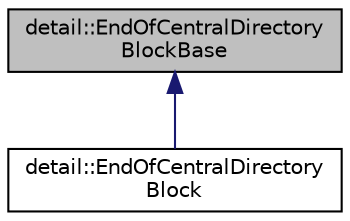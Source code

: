 digraph "detail::EndOfCentralDirectoryBlockBase"
{
 // LATEX_PDF_SIZE
  edge [fontname="Helvetica",fontsize="10",labelfontname="Helvetica",labelfontsize="10"];
  node [fontname="Helvetica",fontsize="10",shape=record];
  Node1 [label="detail::EndOfCentralDirectory\lBlockBase",height=0.2,width=0.4,color="black", fillcolor="grey75", style="filled", fontcolor="black",tooltip=" "];
  Node1 -> Node2 [dir="back",color="midnightblue",fontsize="10",style="solid",fontname="Helvetica"];
  Node2 [label="detail::EndOfCentralDirectory\lBlock",height=0.2,width=0.4,color="black", fillcolor="white", style="filled",URL="$structdetail_1_1_end_of_central_directory_block.html",tooltip=" "];
}
